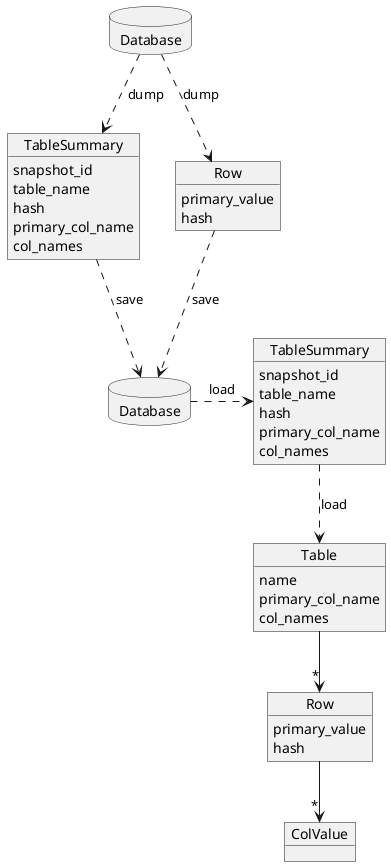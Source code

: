 @startuml

'
' database
'

database "Database" as DB1 {
}

database "Database" as DB2 {
}

'
' dump
'

object "TableSummary" as TS1 {
    snapshot_id
    table_name
    hash
    primary_col_name
    col_names
}

object "Row" as R1 {
    primary_value
    hash
}

'
' load
'

object "TableSummary" as TS2 {
    snapshot_id
    table_name
    hash
    primary_col_name
    col_names
}

object Table {
    name
    primary_col_name
    col_names
}

object "Row" as R2 {
    primary_value
    hash
}

object ColValue

'
' relation
'

' dump
DB1 .d.> TS1 : dump
DB1 .d.> R1 : dump
TS1 .d.> DB2 : save
R1 .d.> DB2 : save

' load
DB2 .r.> TS2 : load
TS2 .d.> Table : load
Table -d-> "*" R2
R2 -d-> "*" ColValue

@enduml